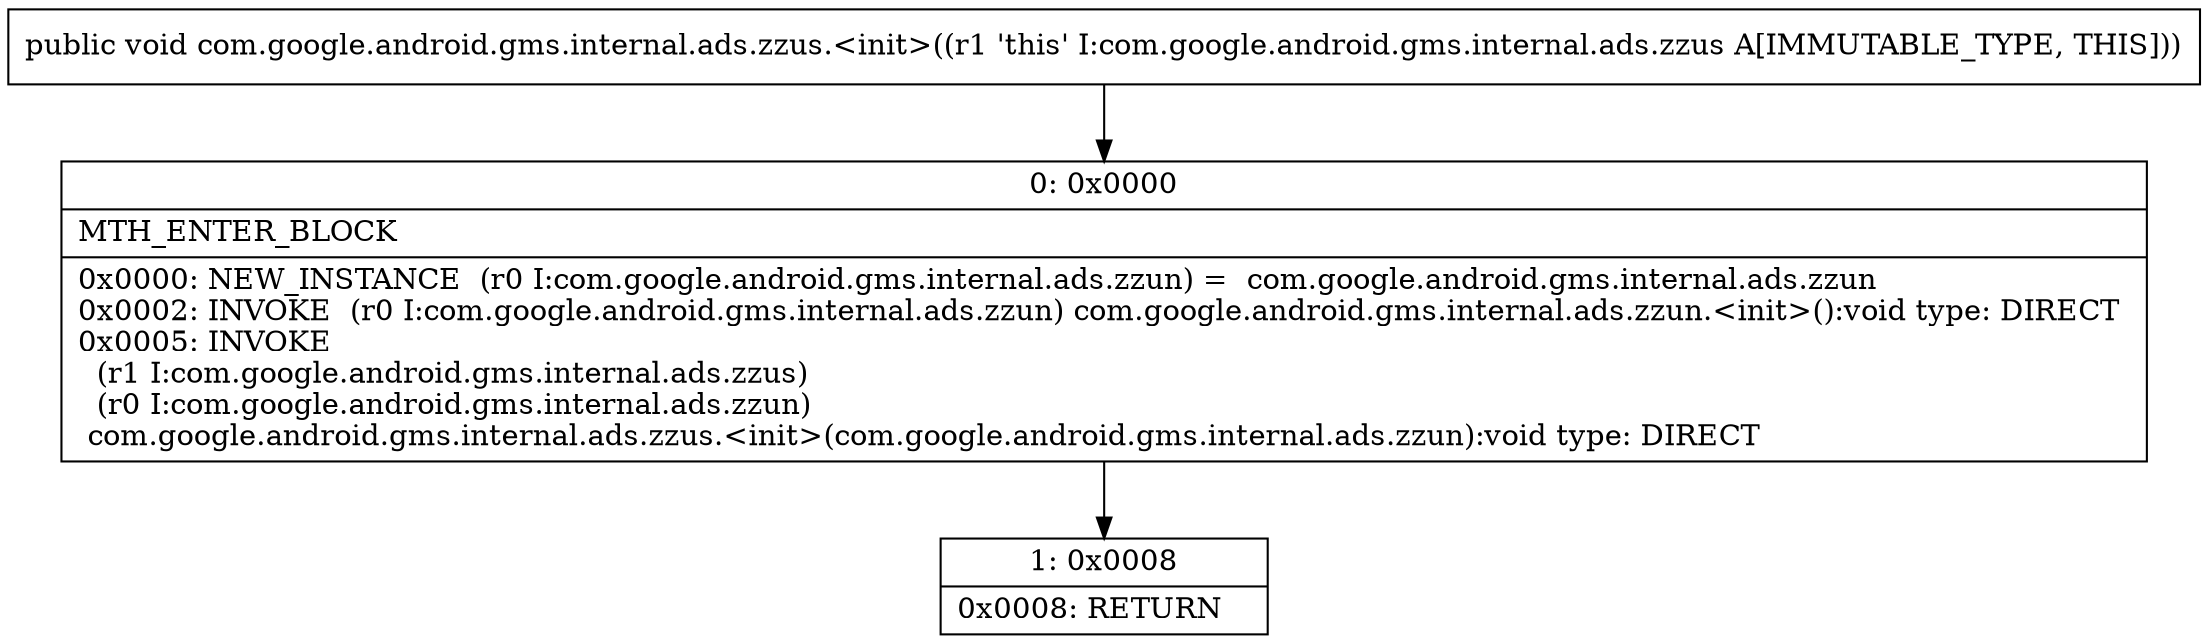 digraph "CFG forcom.google.android.gms.internal.ads.zzus.\<init\>()V" {
Node_0 [shape=record,label="{0\:\ 0x0000|MTH_ENTER_BLOCK\l|0x0000: NEW_INSTANCE  (r0 I:com.google.android.gms.internal.ads.zzun) =  com.google.android.gms.internal.ads.zzun \l0x0002: INVOKE  (r0 I:com.google.android.gms.internal.ads.zzun) com.google.android.gms.internal.ads.zzun.\<init\>():void type: DIRECT \l0x0005: INVOKE  \l  (r1 I:com.google.android.gms.internal.ads.zzus)\l  (r0 I:com.google.android.gms.internal.ads.zzun)\l com.google.android.gms.internal.ads.zzus.\<init\>(com.google.android.gms.internal.ads.zzun):void type: DIRECT \l}"];
Node_1 [shape=record,label="{1\:\ 0x0008|0x0008: RETURN   \l}"];
MethodNode[shape=record,label="{public void com.google.android.gms.internal.ads.zzus.\<init\>((r1 'this' I:com.google.android.gms.internal.ads.zzus A[IMMUTABLE_TYPE, THIS])) }"];
MethodNode -> Node_0;
Node_0 -> Node_1;
}

